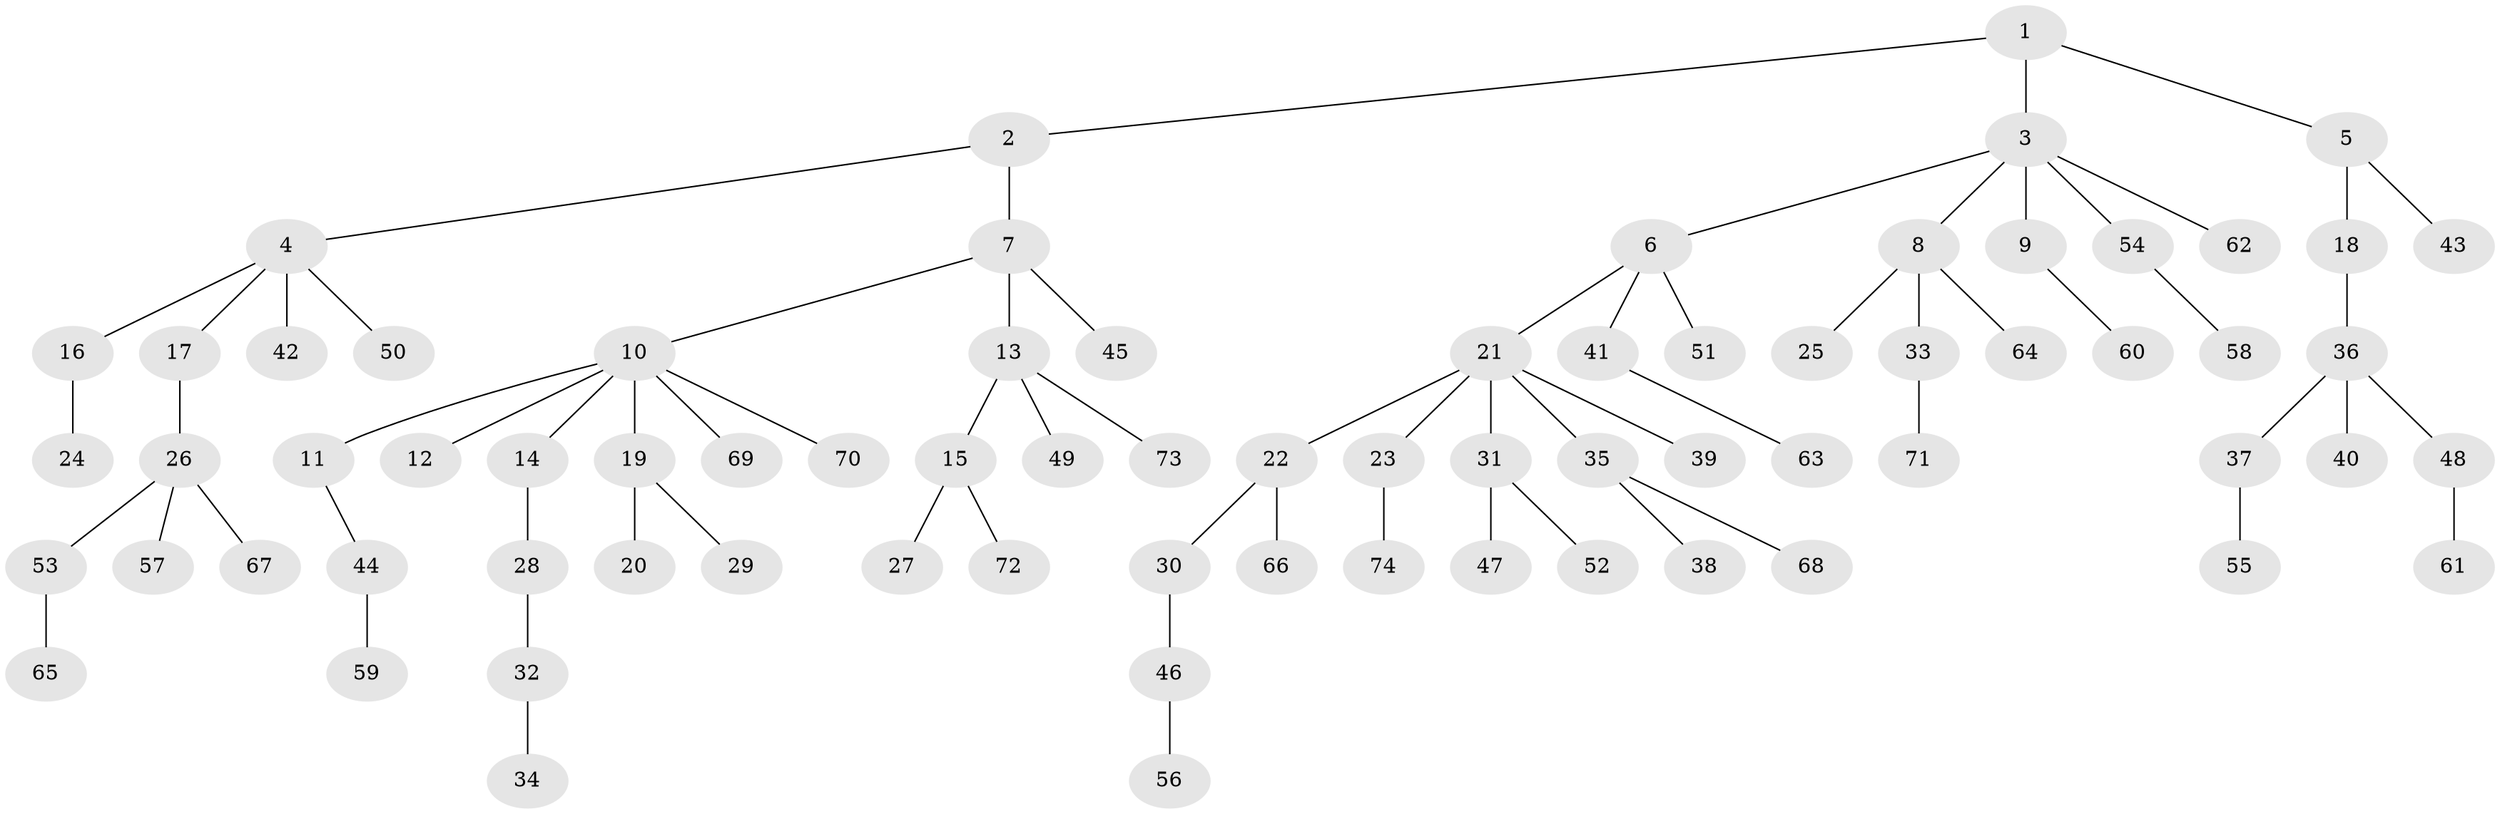 // Generated by graph-tools (version 1.1) at 2025/53/03/09/25 04:53:51]
// undirected, 74 vertices, 73 edges
graph export_dot {
graph [start="1"]
  node [color=gray90,style=filled];
  1;
  2;
  3;
  4;
  5;
  6;
  7;
  8;
  9;
  10;
  11;
  12;
  13;
  14;
  15;
  16;
  17;
  18;
  19;
  20;
  21;
  22;
  23;
  24;
  25;
  26;
  27;
  28;
  29;
  30;
  31;
  32;
  33;
  34;
  35;
  36;
  37;
  38;
  39;
  40;
  41;
  42;
  43;
  44;
  45;
  46;
  47;
  48;
  49;
  50;
  51;
  52;
  53;
  54;
  55;
  56;
  57;
  58;
  59;
  60;
  61;
  62;
  63;
  64;
  65;
  66;
  67;
  68;
  69;
  70;
  71;
  72;
  73;
  74;
  1 -- 2;
  1 -- 3;
  1 -- 5;
  2 -- 4;
  2 -- 7;
  3 -- 6;
  3 -- 8;
  3 -- 9;
  3 -- 54;
  3 -- 62;
  4 -- 16;
  4 -- 17;
  4 -- 42;
  4 -- 50;
  5 -- 18;
  5 -- 43;
  6 -- 21;
  6 -- 41;
  6 -- 51;
  7 -- 10;
  7 -- 13;
  7 -- 45;
  8 -- 25;
  8 -- 33;
  8 -- 64;
  9 -- 60;
  10 -- 11;
  10 -- 12;
  10 -- 14;
  10 -- 19;
  10 -- 69;
  10 -- 70;
  11 -- 44;
  13 -- 15;
  13 -- 49;
  13 -- 73;
  14 -- 28;
  15 -- 27;
  15 -- 72;
  16 -- 24;
  17 -- 26;
  18 -- 36;
  19 -- 20;
  19 -- 29;
  21 -- 22;
  21 -- 23;
  21 -- 31;
  21 -- 35;
  21 -- 39;
  22 -- 30;
  22 -- 66;
  23 -- 74;
  26 -- 53;
  26 -- 57;
  26 -- 67;
  28 -- 32;
  30 -- 46;
  31 -- 47;
  31 -- 52;
  32 -- 34;
  33 -- 71;
  35 -- 38;
  35 -- 68;
  36 -- 37;
  36 -- 40;
  36 -- 48;
  37 -- 55;
  41 -- 63;
  44 -- 59;
  46 -- 56;
  48 -- 61;
  53 -- 65;
  54 -- 58;
}
